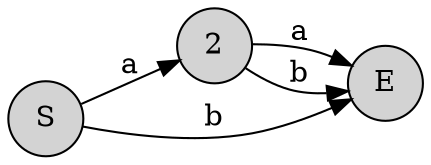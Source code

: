 
digraph {
rankdir=LR;
node [shape = circle; style = filled;];
0->2[label="a"];
0->1[label="b"];
2->1[label="a"];
2->1[label="b"];
0 [label="S";]
1 [label="E";]
2 [label="2";]
}

